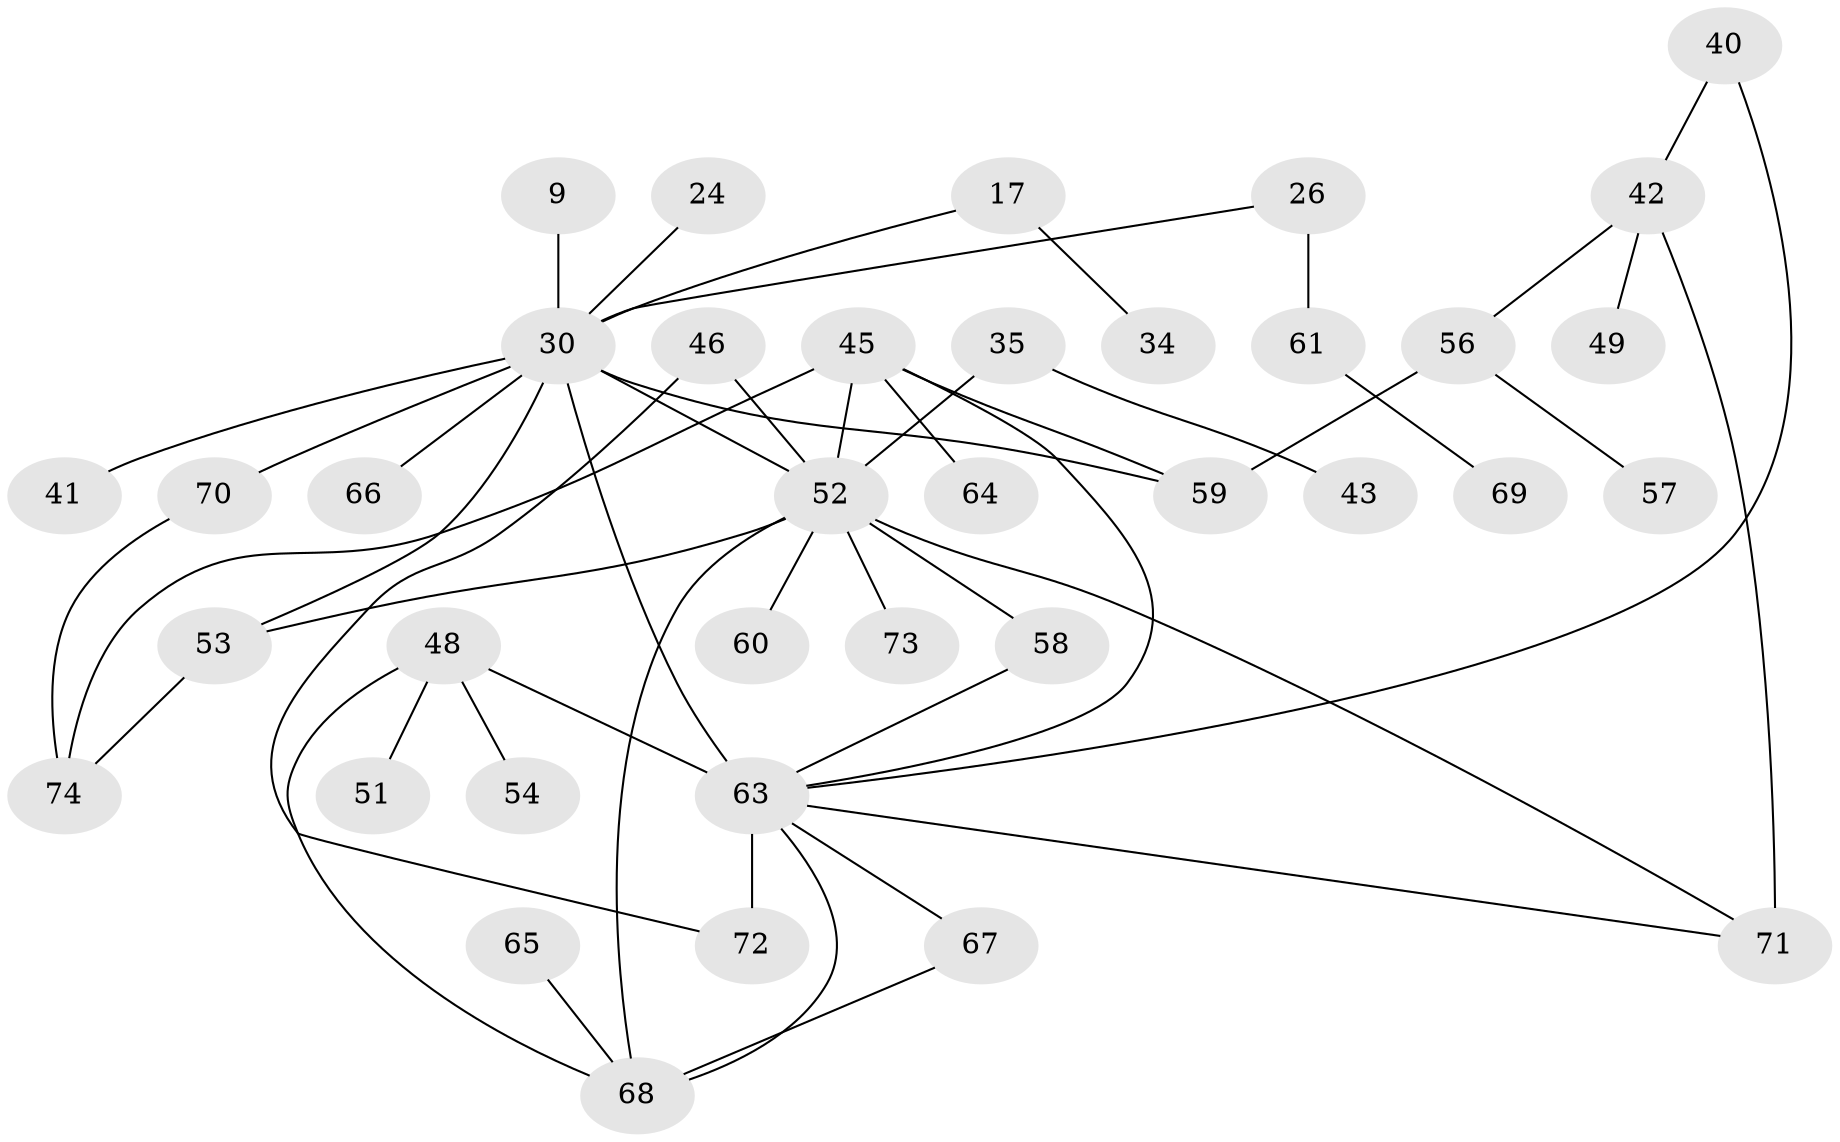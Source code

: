 // original degree distribution, {6: 0.02702702702702703, 4: 0.10810810810810811, 5: 0.06756756756756757, 8: 0.013513513513513514, 2: 0.2972972972972973, 10: 0.013513513513513514, 7: 0.013513513513513514, 1: 0.22972972972972974, 3: 0.22972972972972974}
// Generated by graph-tools (version 1.1) at 2025/42/03/09/25 04:42:38]
// undirected, 37 vertices, 49 edges
graph export_dot {
graph [start="1"]
  node [color=gray90,style=filled];
  9;
  17;
  24;
  26;
  30 [super="+14+22+6+18"];
  34;
  35;
  40;
  41;
  42;
  43;
  45 [super="+5"];
  46;
  48 [super="+11"];
  49;
  51;
  52 [super="+37+33"];
  53 [super="+38"];
  54;
  56 [super="+21"];
  57;
  58;
  59 [super="+16"];
  60;
  61;
  63 [super="+39+62+36+23+20"];
  64;
  65 [super="+12"];
  66;
  67 [super="+47"];
  68 [super="+44+50"];
  69;
  70 [super="+55"];
  71;
  72;
  73;
  74;
  9 -- 30 [weight=2];
  17 -- 34;
  17 -- 30;
  24 -- 30;
  26 -- 61;
  26 -- 30;
  30 -- 66;
  30 -- 70 [weight=3];
  30 -- 41;
  30 -- 53 [weight=2];
  30 -- 59 [weight=2];
  30 -- 52 [weight=2];
  30 -- 63 [weight=6];
  35 -- 43;
  35 -- 52;
  40 -- 42;
  40 -- 63;
  42 -- 49;
  42 -- 56;
  42 -- 71;
  45 -- 64;
  45 -- 74;
  45 -- 59;
  45 -- 52;
  45 -- 63;
  46 -- 72;
  46 -- 52;
  48 -- 51;
  48 -- 68 [weight=2];
  48 -- 54;
  48 -- 63 [weight=3];
  52 -- 60;
  52 -- 73;
  52 -- 68 [weight=3];
  52 -- 71;
  52 -- 58;
  52 -- 53;
  53 -- 74;
  56 -- 59 [weight=2];
  56 -- 57;
  58 -- 63;
  61 -- 69;
  63 -- 68;
  63 -- 72;
  63 -- 71;
  63 -- 67;
  65 -- 68;
  67 -- 68;
  70 -- 74;
}
